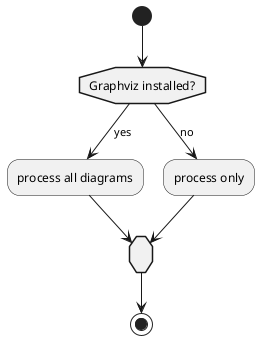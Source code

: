 @startuml

skinparam activityShape<< Check >> octagon

(*) --> "Graphviz installed?" << Check >>
"Graphviz installed?" -->[yes] "process all diagrams"
"Graphviz installed?" -->[no] "process only"
"process all diagrams" --> " " << Check >>
"process only" --> " "
" " --> (*)

@enduml